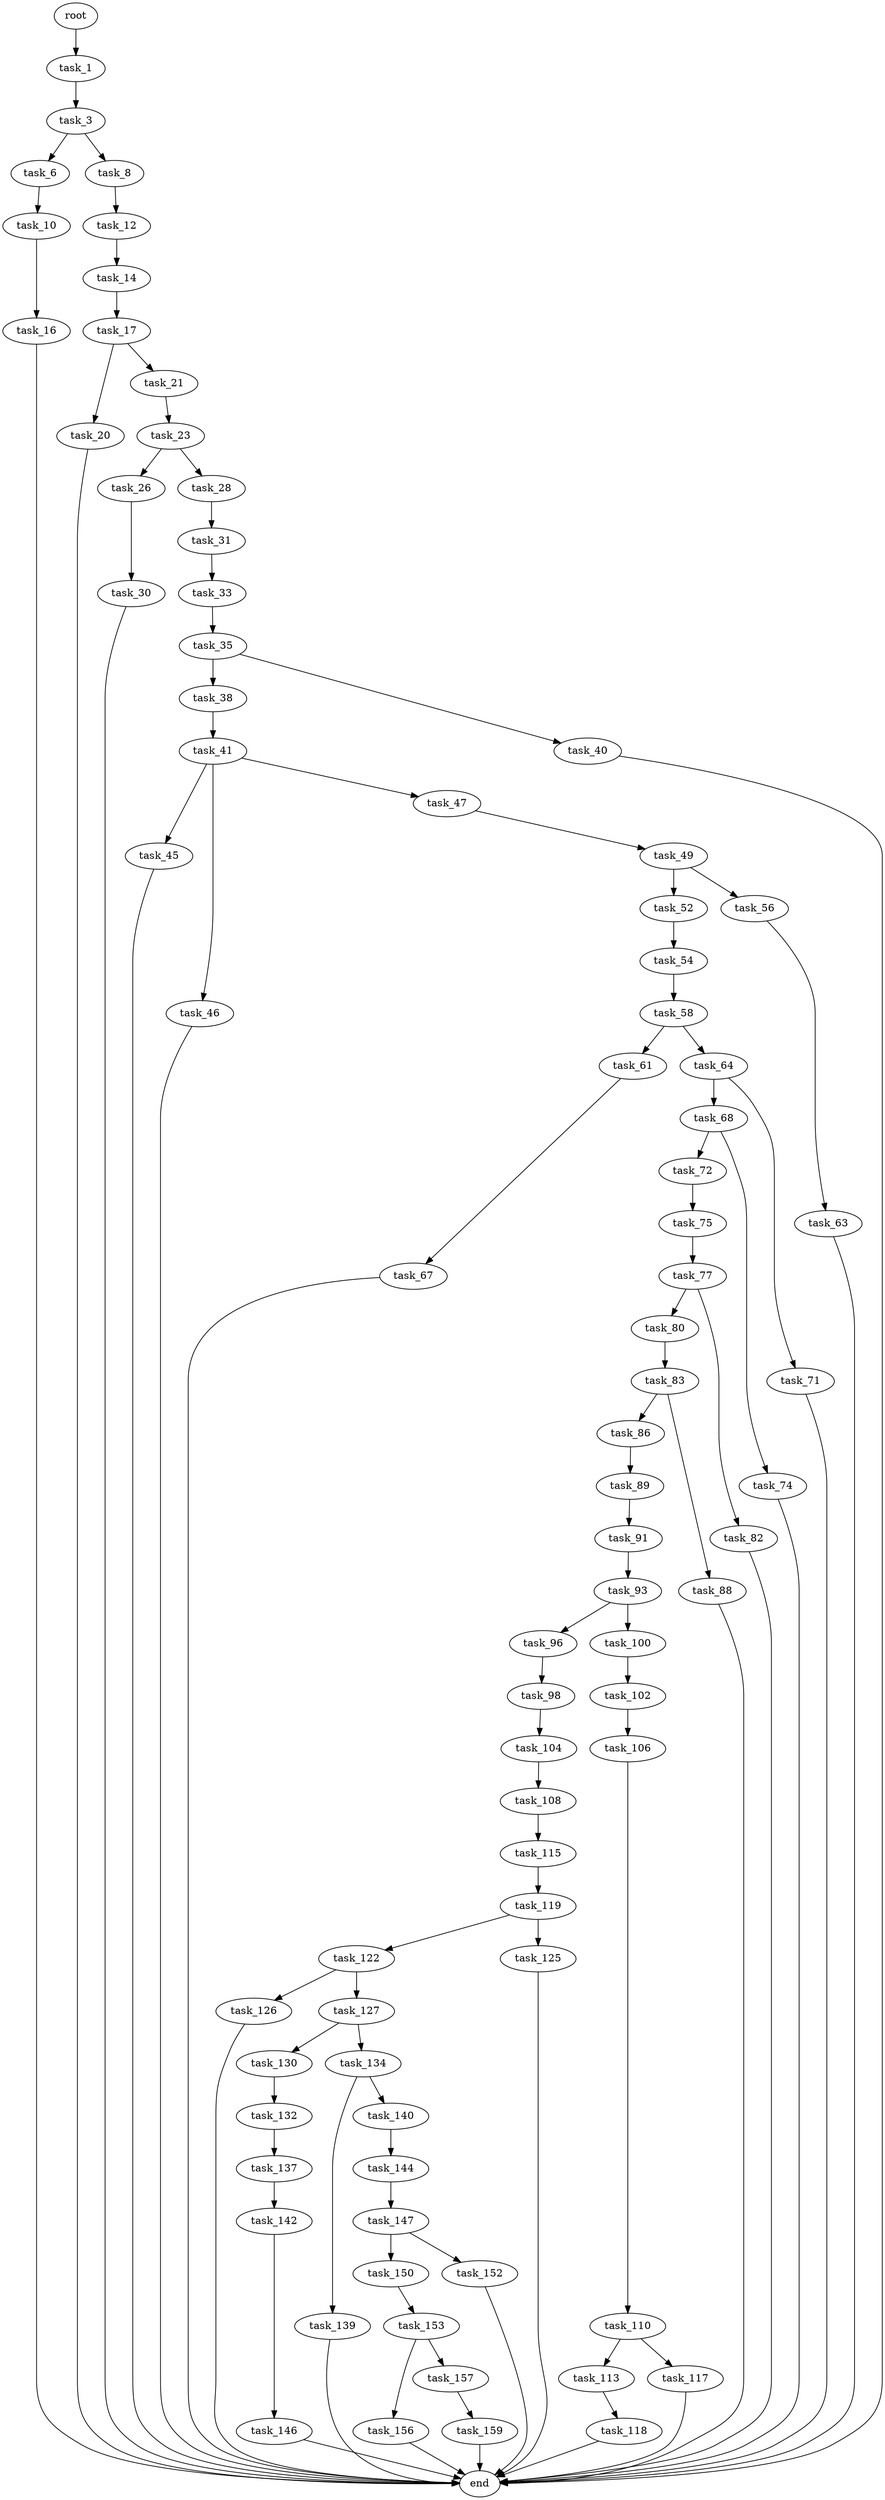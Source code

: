 digraph G {
  root [size="0.000000"];
  task_1 [size="8589934592.000000"];
  task_3 [size="740788388261.000000"];
  task_6 [size="1219390795.000000"];
  task_8 [size="68719476736.000000"];
  task_10 [size="831523153371.000000"];
  task_12 [size="134217728000.000000"];
  task_14 [size="4003012004.000000"];
  task_16 [size="28991029248.000000"];
  task_17 [size="38902732771.000000"];
  task_20 [size="231928233984.000000"];
  task_21 [size="549755813888.000000"];
  task_23 [size="28991029248.000000"];
  task_26 [size="1050404643760.000000"];
  task_28 [size="28991029248.000000"];
  task_30 [size="249050264265.000000"];
  task_31 [size="28991029248.000000"];
  task_33 [size="368293445632.000000"];
  task_35 [size="134217728000.000000"];
  task_38 [size="782757789696.000000"];
  task_40 [size="273374187626.000000"];
  task_41 [size="24699110226.000000"];
  task_45 [size="110403669435.000000"];
  task_46 [size="1472156381.000000"];
  task_47 [size="531627437.000000"];
  task_49 [size="320365288387.000000"];
  task_52 [size="3915569766.000000"];
  task_54 [size="9299646000.000000"];
  task_56 [size="164722186103.000000"];
  task_58 [size="17786324311.000000"];
  task_61 [size="9902703039.000000"];
  task_63 [size="782757789696.000000"];
  task_64 [size="318112236664.000000"];
  task_67 [size="231928233984.000000"];
  task_68 [size="68719476736.000000"];
  task_71 [size="1073741824000.000000"];
  task_72 [size="382506036643.000000"];
  task_74 [size="28991029248.000000"];
  task_75 [size="14476913302.000000"];
  task_77 [size="1081522955.000000"];
  task_80 [size="134217728000.000000"];
  task_82 [size="2127443516.000000"];
  task_83 [size="18444198264.000000"];
  task_86 [size="275198413141.000000"];
  task_88 [size="3023057855.000000"];
  task_89 [size="231928233984.000000"];
  task_91 [size="368293445632.000000"];
  task_93 [size="68719476736.000000"];
  task_96 [size="9812658897.000000"];
  task_98 [size="549755813888.000000"];
  task_100 [size="8589934592.000000"];
  task_102 [size="10259973880.000000"];
  task_104 [size="12809776187.000000"];
  task_106 [size="368293445632.000000"];
  task_108 [size="8589934592.000000"];
  task_110 [size="134217728000.000000"];
  task_113 [size="398521360089.000000"];
  task_115 [size="368293445632.000000"];
  task_117 [size="4695485454.000000"];
  task_118 [size="28991029248.000000"];
  task_119 [size="1408703171.000000"];
  task_122 [size="605284301303.000000"];
  task_125 [size="3044151131.000000"];
  task_126 [size="6756103292.000000"];
  task_127 [size="134217728000.000000"];
  task_130 [size="134217728000.000000"];
  task_132 [size="368293445632.000000"];
  task_134 [size="782757789696.000000"];
  task_137 [size="311081178621.000000"];
  task_139 [size="35646614603.000000"];
  task_140 [size="306112097648.000000"];
  task_142 [size="782757789696.000000"];
  task_144 [size="368293445632.000000"];
  task_146 [size="368293445632.000000"];
  task_147 [size="185129943491.000000"];
  task_150 [size="26021871726.000000"];
  task_152 [size="886752217688.000000"];
  task_153 [size="11849800910.000000"];
  task_156 [size="17170848828.000000"];
  task_157 [size="3842870513.000000"];
  task_159 [size="549755813888.000000"];
  end [size="0.000000"];

  root -> task_1 [size="1.000000"];
  task_1 -> task_3 [size="33554432.000000"];
  task_3 -> task_6 [size="536870912.000000"];
  task_3 -> task_8 [size="536870912.000000"];
  task_6 -> task_10 [size="75497472.000000"];
  task_8 -> task_12 [size="134217728.000000"];
  task_10 -> task_16 [size="838860800.000000"];
  task_12 -> task_14 [size="209715200.000000"];
  task_14 -> task_17 [size="134217728.000000"];
  task_16 -> end [size="1.000000"];
  task_17 -> task_20 [size="679477248.000000"];
  task_17 -> task_21 [size="679477248.000000"];
  task_20 -> end [size="1.000000"];
  task_21 -> task_23 [size="536870912.000000"];
  task_23 -> task_26 [size="75497472.000000"];
  task_23 -> task_28 [size="75497472.000000"];
  task_26 -> task_30 [size="679477248.000000"];
  task_28 -> task_31 [size="75497472.000000"];
  task_30 -> end [size="1.000000"];
  task_31 -> task_33 [size="75497472.000000"];
  task_33 -> task_35 [size="411041792.000000"];
  task_35 -> task_38 [size="209715200.000000"];
  task_35 -> task_40 [size="209715200.000000"];
  task_38 -> task_41 [size="679477248.000000"];
  task_40 -> end [size="1.000000"];
  task_41 -> task_45 [size="411041792.000000"];
  task_41 -> task_46 [size="411041792.000000"];
  task_41 -> task_47 [size="411041792.000000"];
  task_45 -> end [size="1.000000"];
  task_46 -> end [size="1.000000"];
  task_47 -> task_49 [size="33554432.000000"];
  task_49 -> task_52 [size="301989888.000000"];
  task_49 -> task_56 [size="301989888.000000"];
  task_52 -> task_54 [size="75497472.000000"];
  task_54 -> task_58 [size="679477248.000000"];
  task_56 -> task_63 [size="209715200.000000"];
  task_58 -> task_61 [size="301989888.000000"];
  task_58 -> task_64 [size="301989888.000000"];
  task_61 -> task_67 [size="838860800.000000"];
  task_63 -> end [size="1.000000"];
  task_64 -> task_68 [size="536870912.000000"];
  task_64 -> task_71 [size="536870912.000000"];
  task_67 -> end [size="1.000000"];
  task_68 -> task_72 [size="134217728.000000"];
  task_68 -> task_74 [size="134217728.000000"];
  task_71 -> end [size="1.000000"];
  task_72 -> task_75 [size="536870912.000000"];
  task_74 -> end [size="1.000000"];
  task_75 -> task_77 [size="411041792.000000"];
  task_77 -> task_80 [size="75497472.000000"];
  task_77 -> task_82 [size="75497472.000000"];
  task_80 -> task_83 [size="209715200.000000"];
  task_82 -> end [size="1.000000"];
  task_83 -> task_86 [size="536870912.000000"];
  task_83 -> task_88 [size="536870912.000000"];
  task_86 -> task_89 [size="838860800.000000"];
  task_88 -> end [size="1.000000"];
  task_89 -> task_91 [size="301989888.000000"];
  task_91 -> task_93 [size="411041792.000000"];
  task_93 -> task_96 [size="134217728.000000"];
  task_93 -> task_100 [size="134217728.000000"];
  task_96 -> task_98 [size="679477248.000000"];
  task_98 -> task_104 [size="536870912.000000"];
  task_100 -> task_102 [size="33554432.000000"];
  task_102 -> task_106 [size="209715200.000000"];
  task_104 -> task_108 [size="411041792.000000"];
  task_106 -> task_110 [size="411041792.000000"];
  task_108 -> task_115 [size="33554432.000000"];
  task_110 -> task_113 [size="209715200.000000"];
  task_110 -> task_117 [size="209715200.000000"];
  task_113 -> task_118 [size="301989888.000000"];
  task_115 -> task_119 [size="411041792.000000"];
  task_117 -> end [size="1.000000"];
  task_118 -> end [size="1.000000"];
  task_119 -> task_122 [size="33554432.000000"];
  task_119 -> task_125 [size="33554432.000000"];
  task_122 -> task_126 [size="411041792.000000"];
  task_122 -> task_127 [size="411041792.000000"];
  task_125 -> end [size="1.000000"];
  task_126 -> end [size="1.000000"];
  task_127 -> task_130 [size="209715200.000000"];
  task_127 -> task_134 [size="209715200.000000"];
  task_130 -> task_132 [size="209715200.000000"];
  task_132 -> task_137 [size="411041792.000000"];
  task_134 -> task_139 [size="679477248.000000"];
  task_134 -> task_140 [size="679477248.000000"];
  task_137 -> task_142 [size="411041792.000000"];
  task_139 -> end [size="1.000000"];
  task_140 -> task_144 [size="536870912.000000"];
  task_142 -> task_146 [size="679477248.000000"];
  task_144 -> task_147 [size="411041792.000000"];
  task_146 -> end [size="1.000000"];
  task_147 -> task_150 [size="134217728.000000"];
  task_147 -> task_152 [size="134217728.000000"];
  task_150 -> task_153 [size="134217728.000000"];
  task_152 -> end [size="1.000000"];
  task_153 -> task_156 [size="411041792.000000"];
  task_153 -> task_157 [size="411041792.000000"];
  task_156 -> end [size="1.000000"];
  task_157 -> task_159 [size="75497472.000000"];
  task_159 -> end [size="1.000000"];
}
